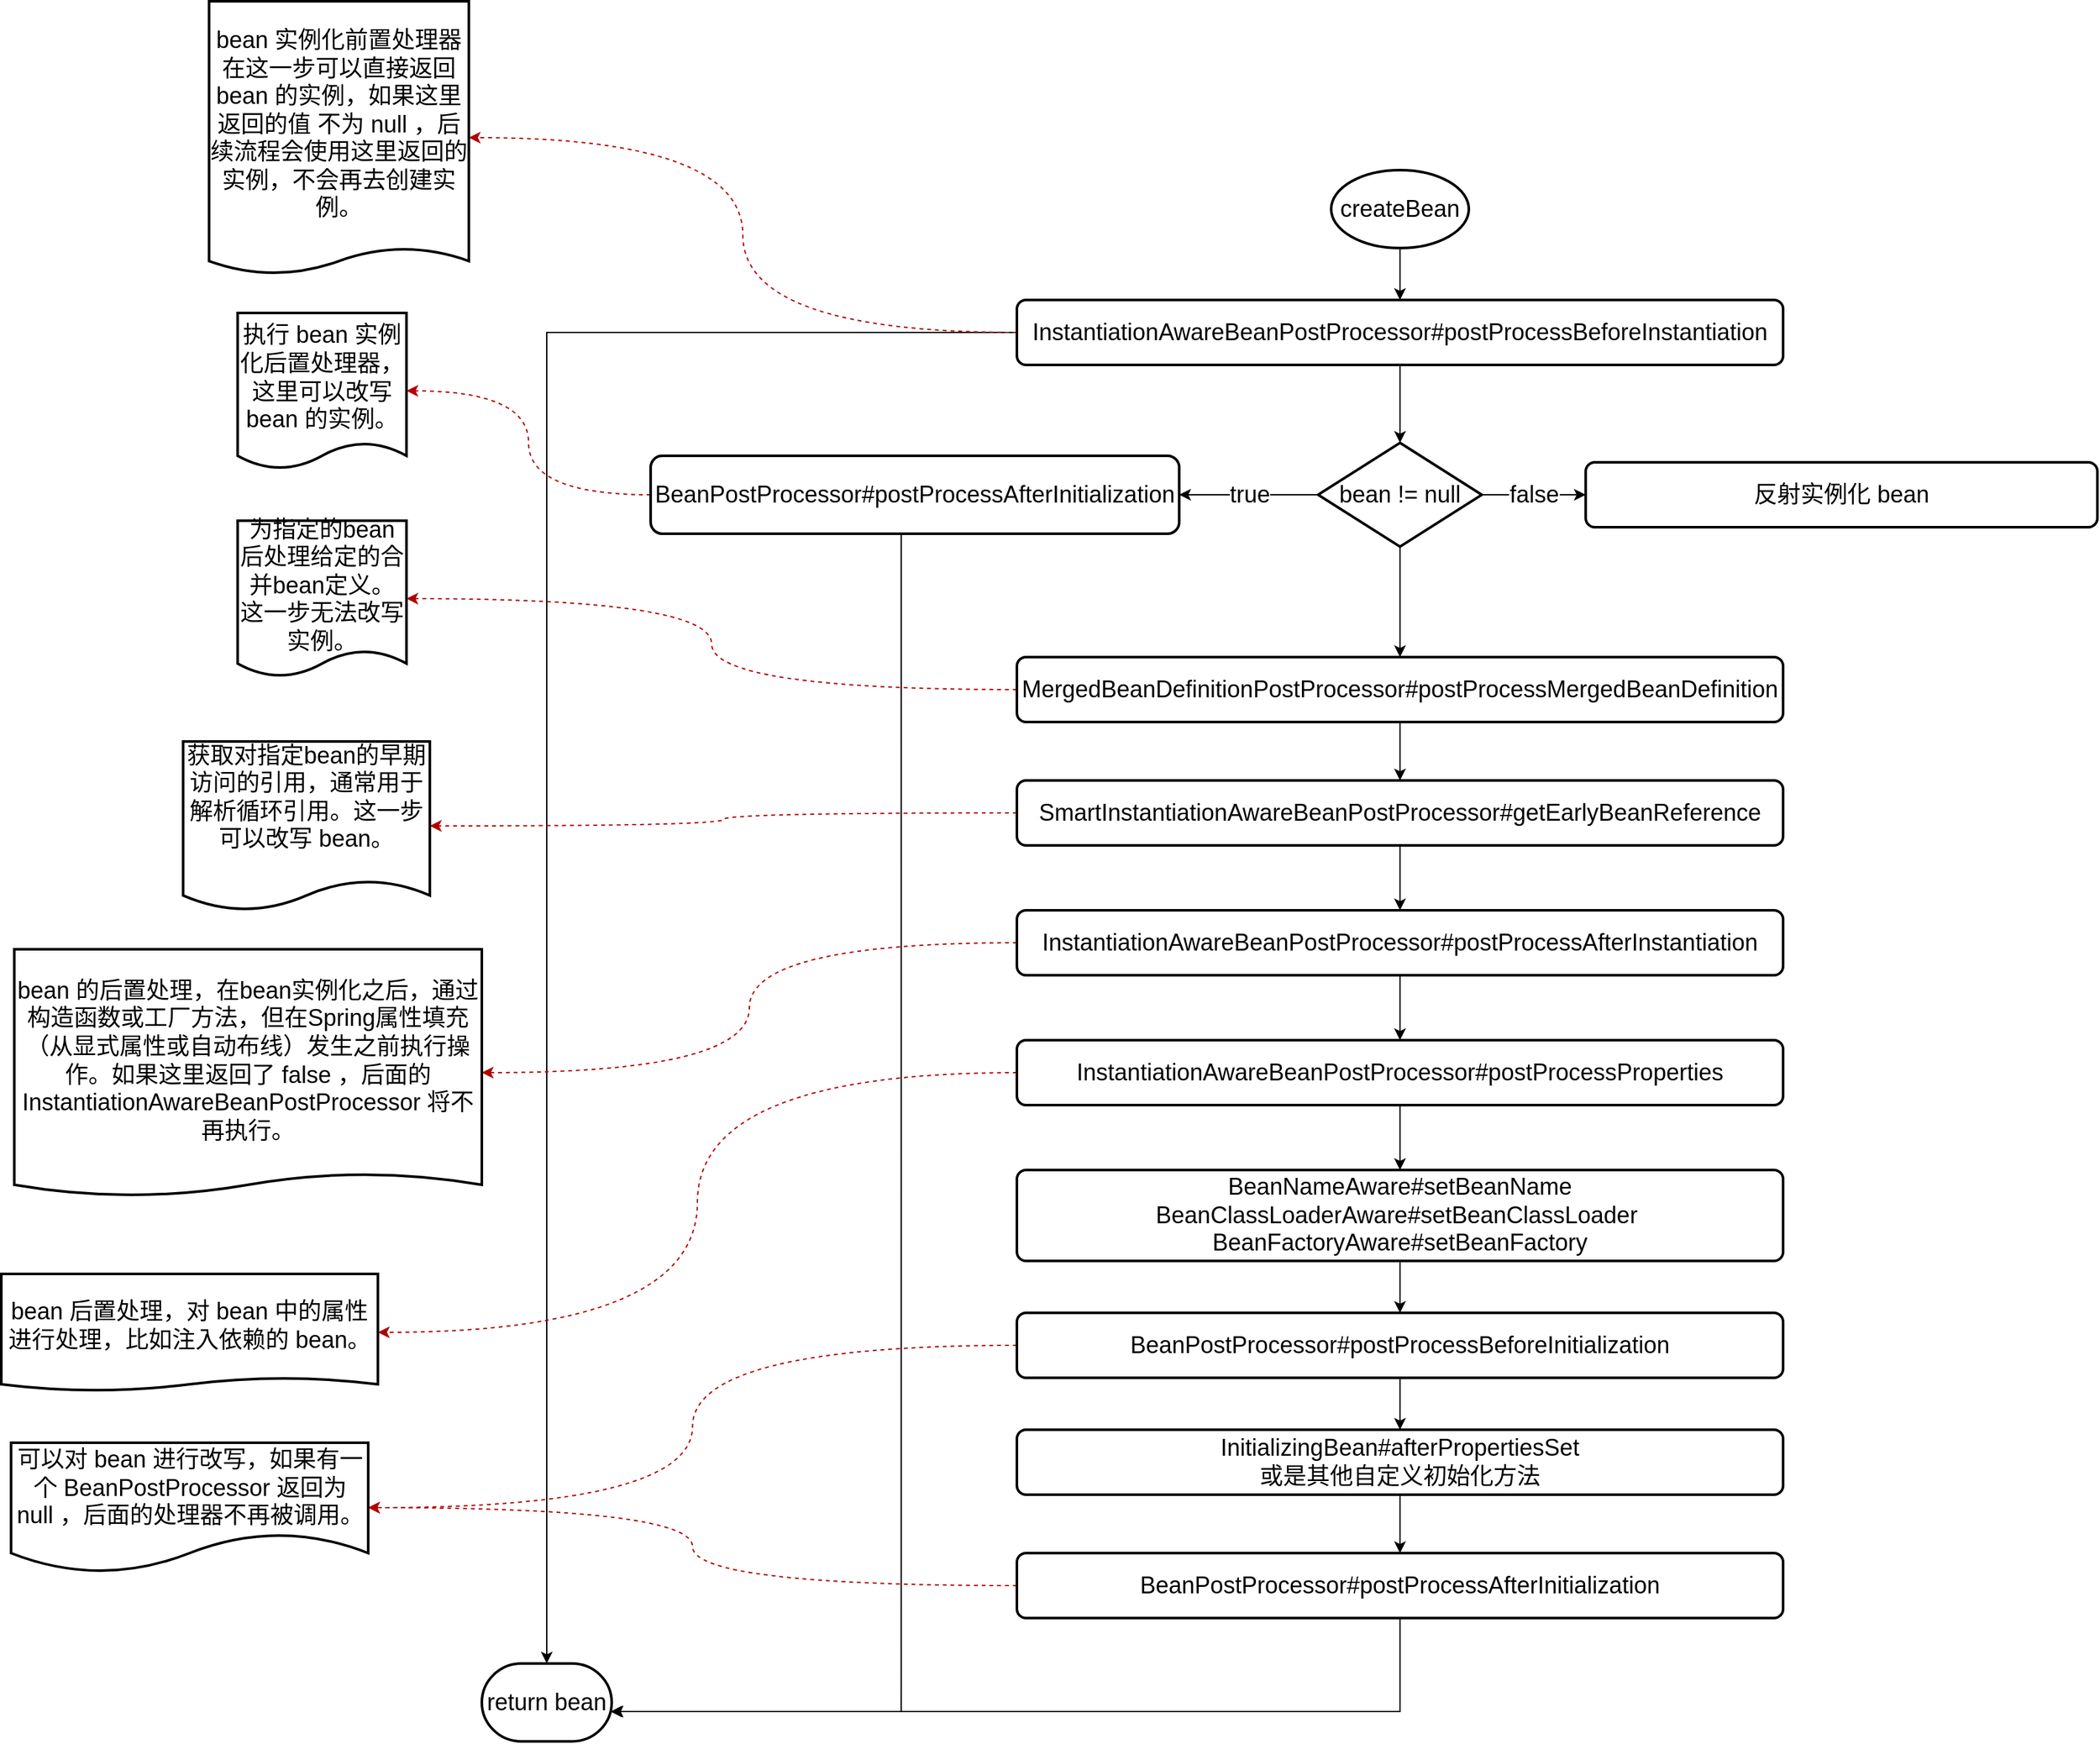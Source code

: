 <mxfile version="18.2.1" type="github">
  <diagram id="IWvYk044tRtQExC97nHr" name="Page-1">
    <mxGraphModel dx="2249" dy="794" grid="1" gridSize="10" guides="1" tooltips="1" connect="1" arrows="1" fold="1" page="1" pageScale="1" pageWidth="827" pageHeight="1169" math="0" shadow="0">
      <root>
        <mxCell id="0" />
        <mxCell id="1" parent="0" />
        <mxCell id="UeNIf6_Ejzf1aBIBiI3F-3" style="edgeStyle=orthogonalEdgeStyle;rounded=0;orthogonalLoop=1;jettySize=auto;html=1;fontSize=18;" edge="1" parent="1" source="UeNIf6_Ejzf1aBIBiI3F-1" target="UeNIf6_Ejzf1aBIBiI3F-2">
          <mxGeometry relative="1" as="geometry" />
        </mxCell>
        <mxCell id="UeNIf6_Ejzf1aBIBiI3F-1" value="&lt;font style=&quot;font-size: 18px;&quot;&gt;createBean&lt;/font&gt;" style="strokeWidth=2;html=1;shape=mxgraph.flowchart.start_1;whiteSpace=wrap;" vertex="1" parent="1">
          <mxGeometry x="364" y="160" width="106" height="60" as="geometry" />
        </mxCell>
        <mxCell id="UeNIf6_Ejzf1aBIBiI3F-5" style="edgeStyle=orthogonalEdgeStyle;rounded=0;orthogonalLoop=1;jettySize=auto;html=1;entryX=0.5;entryY=0;entryDx=0;entryDy=0;entryPerimeter=0;fontSize=18;exitX=0;exitY=0.5;exitDx=0;exitDy=0;" edge="1" parent="1" source="UeNIf6_Ejzf1aBIBiI3F-2" target="UeNIf6_Ejzf1aBIBiI3F-4">
          <mxGeometry relative="1" as="geometry" />
        </mxCell>
        <mxCell id="UeNIf6_Ejzf1aBIBiI3F-9" style="edgeStyle=orthogonalEdgeStyle;rounded=0;orthogonalLoop=1;jettySize=auto;html=1;fontSize=18;exitX=0.5;exitY=1;exitDx=0;exitDy=0;" edge="1" parent="1" source="UeNIf6_Ejzf1aBIBiI3F-2" target="UeNIf6_Ejzf1aBIBiI3F-8">
          <mxGeometry relative="1" as="geometry">
            <mxPoint x="417" y="330" as="sourcePoint" />
          </mxGeometry>
        </mxCell>
        <mxCell id="UeNIf6_Ejzf1aBIBiI3F-51" style="edgeStyle=orthogonalEdgeStyle;curved=1;orthogonalLoop=1;jettySize=auto;html=1;entryX=1;entryY=0.5;entryDx=0;entryDy=0;dashed=1;fontSize=18;fillColor=#e51400;strokeColor=#B20000;" edge="1" parent="1" source="UeNIf6_Ejzf1aBIBiI3F-2" target="UeNIf6_Ejzf1aBIBiI3F-6">
          <mxGeometry relative="1" as="geometry" />
        </mxCell>
        <mxCell id="UeNIf6_Ejzf1aBIBiI3F-2" value="InstantiationAwareBeanPostProcessor#postProcessBeforeInstantiation" style="rounded=1;whiteSpace=wrap;html=1;absoluteArcSize=1;arcSize=14;strokeWidth=2;fontSize=18;" vertex="1" parent="1">
          <mxGeometry x="122" y="260" width="590" height="50" as="geometry" />
        </mxCell>
        <mxCell id="UeNIf6_Ejzf1aBIBiI3F-4" value="return bean" style="strokeWidth=2;html=1;shape=mxgraph.flowchart.terminator;whiteSpace=wrap;fontSize=18;" vertex="1" parent="1">
          <mxGeometry x="-290" y="1310" width="100" height="60" as="geometry" />
        </mxCell>
        <mxCell id="UeNIf6_Ejzf1aBIBiI3F-6" value="bean 实例化前置处理器在这一步可以直接返回 bean 的实例，如果这里返回的值 不为 null ，后续流程会使用这里返回的实例，不会再去创建实例。" style="shape=document;whiteSpace=wrap;html=1;boundedLbl=1;fontSize=18;rounded=1;arcSize=14;strokeWidth=2;size=0.095;" vertex="1" parent="1">
          <mxGeometry x="-500" y="30" width="200" height="210" as="geometry" />
        </mxCell>
        <mxCell id="UeNIf6_Ejzf1aBIBiI3F-12" value="true" style="edgeStyle=orthogonalEdgeStyle;rounded=0;orthogonalLoop=1;jettySize=auto;html=1;fontSize=18;" edge="1" parent="1" source="UeNIf6_Ejzf1aBIBiI3F-8" target="UeNIf6_Ejzf1aBIBiI3F-11">
          <mxGeometry relative="1" as="geometry" />
        </mxCell>
        <mxCell id="UeNIf6_Ejzf1aBIBiI3F-18" value="false" style="edgeStyle=orthogonalEdgeStyle;rounded=0;orthogonalLoop=1;jettySize=auto;html=1;fontSize=18;" edge="1" parent="1" source="UeNIf6_Ejzf1aBIBiI3F-8" target="UeNIf6_Ejzf1aBIBiI3F-17">
          <mxGeometry relative="1" as="geometry" />
        </mxCell>
        <mxCell id="UeNIf6_Ejzf1aBIBiI3F-8" value="bean != null" style="strokeWidth=2;html=1;shape=mxgraph.flowchart.decision;whiteSpace=wrap;fontSize=18;" vertex="1" parent="1">
          <mxGeometry x="354" y="370" width="126" height="80" as="geometry" />
        </mxCell>
        <mxCell id="UeNIf6_Ejzf1aBIBiI3F-14" value="" style="edgeStyle=orthogonalEdgeStyle;orthogonalLoop=1;jettySize=auto;html=1;fontSize=18;curved=1;fillColor=#e51400;strokeColor=#B20000;dashed=1;" edge="1" parent="1" source="UeNIf6_Ejzf1aBIBiI3F-11" target="UeNIf6_Ejzf1aBIBiI3F-13">
          <mxGeometry relative="1" as="geometry" />
        </mxCell>
        <mxCell id="UeNIf6_Ejzf1aBIBiI3F-16" style="edgeStyle=orthogonalEdgeStyle;rounded=0;orthogonalLoop=1;jettySize=auto;html=1;entryX=1;entryY=0.617;entryDx=0;entryDy=0;entryPerimeter=0;fontSize=18;exitX=0.474;exitY=1.017;exitDx=0;exitDy=0;exitPerimeter=0;" edge="1" parent="1" source="UeNIf6_Ejzf1aBIBiI3F-11" target="UeNIf6_Ejzf1aBIBiI3F-4">
          <mxGeometry relative="1" as="geometry" />
        </mxCell>
        <mxCell id="UeNIf6_Ejzf1aBIBiI3F-11" value="BeanPostProcessor#postProcessAfterInitialization" style="rounded=1;whiteSpace=wrap;html=1;fontSize=18;strokeWidth=2;" vertex="1" parent="1">
          <mxGeometry x="-160" y="380" width="407" height="60" as="geometry" />
        </mxCell>
        <mxCell id="UeNIf6_Ejzf1aBIBiI3F-13" value="执行 bean 实例化后置处理器，这里可以改写 bean 的实例。" style="shape=document;whiteSpace=wrap;html=1;boundedLbl=1;fontSize=18;rounded=1;strokeWidth=2;size=0.167;" vertex="1" parent="1">
          <mxGeometry x="-478" y="270" width="130" height="120" as="geometry" />
        </mxCell>
        <mxCell id="UeNIf6_Ejzf1aBIBiI3F-20" style="edgeStyle=orthogonalEdgeStyle;rounded=0;orthogonalLoop=1;jettySize=auto;html=1;fontSize=18;" edge="1" parent="1" source="UeNIf6_Ejzf1aBIBiI3F-8" target="UeNIf6_Ejzf1aBIBiI3F-19">
          <mxGeometry relative="1" as="geometry" />
        </mxCell>
        <mxCell id="UeNIf6_Ejzf1aBIBiI3F-17" value="反射实例化 bean" style="rounded=1;whiteSpace=wrap;html=1;absoluteArcSize=1;arcSize=14;strokeWidth=2;fontSize=18;" vertex="1" parent="1">
          <mxGeometry x="560" y="385" width="394" height="50" as="geometry" />
        </mxCell>
        <mxCell id="UeNIf6_Ejzf1aBIBiI3F-22" value="" style="edgeStyle=orthogonalEdgeStyle;orthogonalLoop=1;jettySize=auto;html=1;fontSize=18;curved=1;dashed=1;fillColor=#e51400;strokeColor=#B20000;" edge="1" parent="1" source="UeNIf6_Ejzf1aBIBiI3F-19" target="UeNIf6_Ejzf1aBIBiI3F-21">
          <mxGeometry relative="1" as="geometry" />
        </mxCell>
        <mxCell id="UeNIf6_Ejzf1aBIBiI3F-26" style="edgeStyle=orthogonalEdgeStyle;rounded=0;orthogonalLoop=1;jettySize=auto;html=1;entryX=0.5;entryY=0;entryDx=0;entryDy=0;fontSize=18;" edge="1" parent="1" source="UeNIf6_Ejzf1aBIBiI3F-19" target="UeNIf6_Ejzf1aBIBiI3F-23">
          <mxGeometry relative="1" as="geometry" />
        </mxCell>
        <mxCell id="UeNIf6_Ejzf1aBIBiI3F-19" value="MergedBeanDefinitionPostProcessor#postProcessMergedBeanDefinition" style="rounded=1;whiteSpace=wrap;html=1;absoluteArcSize=1;arcSize=14;strokeWidth=2;fontSize=18;" vertex="1" parent="1">
          <mxGeometry x="122" y="535" width="590" height="50" as="geometry" />
        </mxCell>
        <mxCell id="UeNIf6_Ejzf1aBIBiI3F-21" value="&lt;div&gt;为指定的bean后处理给定的合并bean定义。这一步无法改写实例。&lt;/div&gt;" style="shape=document;whiteSpace=wrap;html=1;boundedLbl=1;fontSize=18;rounded=1;arcSize=14;strokeWidth=2;size=0.167;" vertex="1" parent="1">
          <mxGeometry x="-478" y="430" width="130" height="120" as="geometry" />
        </mxCell>
        <mxCell id="UeNIf6_Ejzf1aBIBiI3F-25" value="" style="edgeStyle=orthogonalEdgeStyle;orthogonalLoop=1;jettySize=auto;html=1;fontSize=18;curved=1;fillColor=#e51400;strokeColor=#B20000;dashed=1;" edge="1" parent="1" source="UeNIf6_Ejzf1aBIBiI3F-23" target="UeNIf6_Ejzf1aBIBiI3F-24">
          <mxGeometry relative="1" as="geometry" />
        </mxCell>
        <mxCell id="UeNIf6_Ejzf1aBIBiI3F-30" style="edgeStyle=orthogonalEdgeStyle;curved=1;orthogonalLoop=1;jettySize=auto;html=1;entryX=0.5;entryY=0;entryDx=0;entryDy=0;fontSize=18;" edge="1" parent="1" source="UeNIf6_Ejzf1aBIBiI3F-23" target="UeNIf6_Ejzf1aBIBiI3F-27">
          <mxGeometry relative="1" as="geometry" />
        </mxCell>
        <mxCell id="UeNIf6_Ejzf1aBIBiI3F-23" value="SmartInstantiationAwareBeanPostProcessor#getEarlyBeanReference" style="rounded=1;whiteSpace=wrap;html=1;absoluteArcSize=1;arcSize=14;strokeWidth=2;fontSize=18;" vertex="1" parent="1">
          <mxGeometry x="122" y="630" width="590" height="50" as="geometry" />
        </mxCell>
        <mxCell id="UeNIf6_Ejzf1aBIBiI3F-24" value="&lt;div&gt;获取对指定bean的早期访问的引用，通常用于解析循环引用。这一步可以改写 bean。&lt;/div&gt;&lt;div&gt;&lt;br&gt;&lt;/div&gt;" style="shape=document;whiteSpace=wrap;html=1;boundedLbl=1;fontSize=18;rounded=1;arcSize=14;strokeWidth=2;size=0.176;" vertex="1" parent="1">
          <mxGeometry x="-520" y="600" width="190" height="130" as="geometry" />
        </mxCell>
        <mxCell id="UeNIf6_Ejzf1aBIBiI3F-29" value="" style="edgeStyle=orthogonalEdgeStyle;curved=1;orthogonalLoop=1;jettySize=auto;html=1;fontSize=18;fillColor=#e51400;strokeColor=#B20000;dashed=1;" edge="1" parent="1" source="UeNIf6_Ejzf1aBIBiI3F-27" target="UeNIf6_Ejzf1aBIBiI3F-28">
          <mxGeometry relative="1" as="geometry" />
        </mxCell>
        <mxCell id="UeNIf6_Ejzf1aBIBiI3F-32" style="edgeStyle=orthogonalEdgeStyle;curved=1;orthogonalLoop=1;jettySize=auto;html=1;fontSize=18;" edge="1" parent="1" source="UeNIf6_Ejzf1aBIBiI3F-27" target="UeNIf6_Ejzf1aBIBiI3F-31">
          <mxGeometry relative="1" as="geometry" />
        </mxCell>
        <mxCell id="UeNIf6_Ejzf1aBIBiI3F-27" value="InstantiationAwareBeanPostProcessor#postProcessAfterInstantiation" style="rounded=1;whiteSpace=wrap;html=1;absoluteArcSize=1;arcSize=14;strokeWidth=2;fontSize=18;" vertex="1" parent="1">
          <mxGeometry x="122" y="730" width="590" height="50" as="geometry" />
        </mxCell>
        <mxCell id="UeNIf6_Ejzf1aBIBiI3F-28" value="bean 的后置处理，在bean实例化之后，通过构造函数或工厂方法，但在Spring属性填充（从显式属性或自动布线）发生之前执行操作。如果这里返回了 false ，后面的 InstantiationAwareBeanPostProcessor 将不再执行。" style="shape=document;whiteSpace=wrap;html=1;boundedLbl=1;fontSize=18;rounded=1;arcSize=14;strokeWidth=2;size=0.091;" vertex="1" parent="1">
          <mxGeometry x="-650" y="760" width="360" height="190" as="geometry" />
        </mxCell>
        <mxCell id="UeNIf6_Ejzf1aBIBiI3F-36" style="edgeStyle=orthogonalEdgeStyle;curved=1;orthogonalLoop=1;jettySize=auto;html=1;entryX=1;entryY=0.5;entryDx=0;entryDy=0;fontSize=18;fillColor=#e51400;strokeColor=#B20000;dashed=1;" edge="1" parent="1" source="UeNIf6_Ejzf1aBIBiI3F-31" target="UeNIf6_Ejzf1aBIBiI3F-33">
          <mxGeometry relative="1" as="geometry" />
        </mxCell>
        <mxCell id="UeNIf6_Ejzf1aBIBiI3F-38" style="edgeStyle=orthogonalEdgeStyle;curved=1;orthogonalLoop=1;jettySize=auto;html=1;fontSize=18;" edge="1" parent="1" source="UeNIf6_Ejzf1aBIBiI3F-31" target="UeNIf6_Ejzf1aBIBiI3F-37">
          <mxGeometry relative="1" as="geometry" />
        </mxCell>
        <mxCell id="UeNIf6_Ejzf1aBIBiI3F-31" value="InstantiationAwareBeanPostProcessor#postProcessProperties" style="rounded=1;whiteSpace=wrap;html=1;absoluteArcSize=1;arcSize=14;strokeWidth=2;fontSize=18;" vertex="1" parent="1">
          <mxGeometry x="122" y="830" width="590" height="50" as="geometry" />
        </mxCell>
        <mxCell id="UeNIf6_Ejzf1aBIBiI3F-33" value="bean 后置处理，对 bean 中的属性进行处理，比如注入依赖的 bean。" style="shape=document;whiteSpace=wrap;html=1;boundedLbl=1;fontSize=18;rounded=1;arcSize=14;strokeWidth=2;size=0.111;" vertex="1" parent="1">
          <mxGeometry x="-660" y="1010" width="290" height="90" as="geometry" />
        </mxCell>
        <mxCell id="UeNIf6_Ejzf1aBIBiI3F-40" style="edgeStyle=orthogonalEdgeStyle;curved=1;orthogonalLoop=1;jettySize=auto;html=1;fontSize=18;" edge="1" parent="1" source="UeNIf6_Ejzf1aBIBiI3F-37" target="UeNIf6_Ejzf1aBIBiI3F-39">
          <mxGeometry relative="1" as="geometry" />
        </mxCell>
        <mxCell id="UeNIf6_Ejzf1aBIBiI3F-37" value="BeanNameAware#setBeanName&lt;br&gt;BeanClassLoaderAware#setBeanClassLoader&amp;nbsp;&lt;br&gt;BeanFactoryAware#setBeanFactory" style="rounded=1;whiteSpace=wrap;html=1;absoluteArcSize=1;arcSize=14;strokeWidth=2;fontSize=18;" vertex="1" parent="1">
          <mxGeometry x="122" y="930" width="590" height="70" as="geometry" />
        </mxCell>
        <mxCell id="UeNIf6_Ejzf1aBIBiI3F-42" style="edgeStyle=orthogonalEdgeStyle;curved=1;orthogonalLoop=1;jettySize=auto;html=1;entryX=0.5;entryY=0;entryDx=0;entryDy=0;fontSize=18;" edge="1" parent="1" source="UeNIf6_Ejzf1aBIBiI3F-39" target="UeNIf6_Ejzf1aBIBiI3F-41">
          <mxGeometry relative="1" as="geometry" />
        </mxCell>
        <mxCell id="UeNIf6_Ejzf1aBIBiI3F-49" style="edgeStyle=orthogonalEdgeStyle;curved=1;orthogonalLoop=1;jettySize=auto;html=1;entryX=1;entryY=0.5;entryDx=0;entryDy=0;fontSize=18;fillColor=#e51400;strokeColor=#B20000;dashed=1;" edge="1" parent="1" source="UeNIf6_Ejzf1aBIBiI3F-39" target="UeNIf6_Ejzf1aBIBiI3F-47">
          <mxGeometry relative="1" as="geometry" />
        </mxCell>
        <mxCell id="UeNIf6_Ejzf1aBIBiI3F-39" value="BeanPostProcessor#postProcessBeforeInitialization" style="rounded=1;whiteSpace=wrap;html=1;absoluteArcSize=1;arcSize=14;strokeWidth=2;fontSize=18;" vertex="1" parent="1">
          <mxGeometry x="122" y="1040" width="590" height="50" as="geometry" />
        </mxCell>
        <mxCell id="UeNIf6_Ejzf1aBIBiI3F-44" style="edgeStyle=orthogonalEdgeStyle;curved=1;orthogonalLoop=1;jettySize=auto;html=1;fontSize=18;" edge="1" parent="1" source="UeNIf6_Ejzf1aBIBiI3F-41" target="UeNIf6_Ejzf1aBIBiI3F-43">
          <mxGeometry relative="1" as="geometry" />
        </mxCell>
        <mxCell id="UeNIf6_Ejzf1aBIBiI3F-41" value="InitializingBean#afterPropertiesSet&lt;br&gt;或是其他自定义初始化方法" style="rounded=1;whiteSpace=wrap;html=1;absoluteArcSize=1;arcSize=14;strokeWidth=2;fontSize=18;" vertex="1" parent="1">
          <mxGeometry x="122" y="1130" width="590" height="50" as="geometry" />
        </mxCell>
        <mxCell id="UeNIf6_Ejzf1aBIBiI3F-46" style="edgeStyle=orthogonalEdgeStyle;rounded=0;orthogonalLoop=1;jettySize=auto;html=1;entryX=0.99;entryY=0.617;entryDx=0;entryDy=0;entryPerimeter=0;fontSize=18;" edge="1" parent="1" source="UeNIf6_Ejzf1aBIBiI3F-43" target="UeNIf6_Ejzf1aBIBiI3F-4">
          <mxGeometry relative="1" as="geometry">
            <Array as="points">
              <mxPoint x="417" y="1347" />
            </Array>
          </mxGeometry>
        </mxCell>
        <mxCell id="UeNIf6_Ejzf1aBIBiI3F-50" style="edgeStyle=orthogonalEdgeStyle;curved=1;orthogonalLoop=1;jettySize=auto;html=1;fontSize=18;fillColor=#e51400;strokeColor=#B20000;dashed=1;" edge="1" parent="1" source="UeNIf6_Ejzf1aBIBiI3F-43" target="UeNIf6_Ejzf1aBIBiI3F-47">
          <mxGeometry relative="1" as="geometry" />
        </mxCell>
        <mxCell id="UeNIf6_Ejzf1aBIBiI3F-43" value="BeanPostProcessor#postProcessAfterInitialization" style="rounded=1;whiteSpace=wrap;html=1;absoluteArcSize=1;arcSize=14;strokeWidth=2;fontSize=18;" vertex="1" parent="1">
          <mxGeometry x="122" y="1225" width="590" height="50" as="geometry" />
        </mxCell>
        <mxCell id="UeNIf6_Ejzf1aBIBiI3F-47" value="可以对 bean 进行改写，如果有一个 BeanPostProcessor 返回为 null ，后面的处理器不再被调用。" style="shape=document;whiteSpace=wrap;html=1;boundedLbl=1;fontSize=18;rounded=1;arcSize=14;strokeWidth=2;" vertex="1" parent="1">
          <mxGeometry x="-652.5" y="1140" width="275" height="100" as="geometry" />
        </mxCell>
      </root>
    </mxGraphModel>
  </diagram>
</mxfile>
